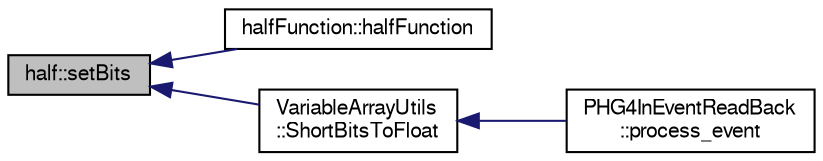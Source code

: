 digraph "half::setBits"
{
  bgcolor="transparent";
  edge [fontname="FreeSans",fontsize="10",labelfontname="FreeSans",labelfontsize="10"];
  node [fontname="FreeSans",fontsize="10",shape=record];
  rankdir="LR";
  Node1 [label="half::setBits",height=0.2,width=0.4,color="black", fillcolor="grey75", style="filled" fontcolor="black"];
  Node1 -> Node2 [dir="back",color="midnightblue",fontsize="10",style="solid",fontname="FreeSans"];
  Node2 [label="halfFunction::halfFunction",height=0.2,width=0.4,color="black",URL="$d1/d0a/classhalfFunction.html#a1db15d9c2a1b520f7ecd6a1c1dea66fb"];
  Node1 -> Node3 [dir="back",color="midnightblue",fontsize="10",style="solid",fontname="FreeSans"];
  Node3 [label="VariableArrayUtils\l::ShortBitsToFloat",height=0.2,width=0.4,color="black",URL="$d2/d08/classVariableArrayUtils.html#aa3e80d2e6209ea8388272b75ba45b95c"];
  Node3 -> Node4 [dir="back",color="midnightblue",fontsize="10",style="solid",fontname="FreeSans"];
  Node4 [label="PHG4InEventReadBack\l::process_event",height=0.2,width=0.4,color="black",URL="$d8/ded/classPHG4InEventReadBack.html#a574dbb6f4f23e1f62a3e8deb7c4298d7"];
}
